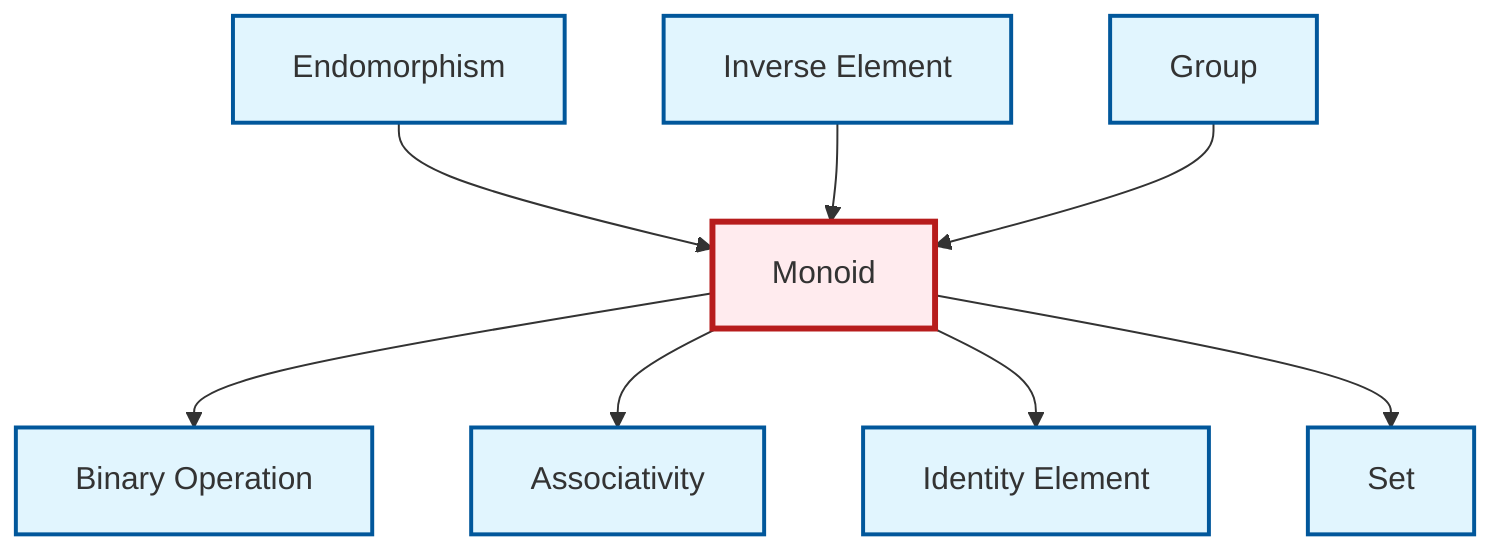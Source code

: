 graph TD
    classDef definition fill:#e1f5fe,stroke:#01579b,stroke-width:2px
    classDef theorem fill:#f3e5f5,stroke:#4a148c,stroke-width:2px
    classDef axiom fill:#fff3e0,stroke:#e65100,stroke-width:2px
    classDef example fill:#e8f5e9,stroke:#1b5e20,stroke-width:2px
    classDef current fill:#ffebee,stroke:#b71c1c,stroke-width:3px
    def-identity-element["Identity Element"]:::definition
    def-endomorphism["Endomorphism"]:::definition
    def-associativity["Associativity"]:::definition
    def-inverse-element["Inverse Element"]:::definition
    def-set["Set"]:::definition
    def-monoid["Monoid"]:::definition
    def-group["Group"]:::definition
    def-binary-operation["Binary Operation"]:::definition
    def-monoid --> def-binary-operation
    def-endomorphism --> def-monoid
    def-monoid --> def-associativity
    def-monoid --> def-identity-element
    def-inverse-element --> def-monoid
    def-group --> def-monoid
    def-monoid --> def-set
    class def-monoid current